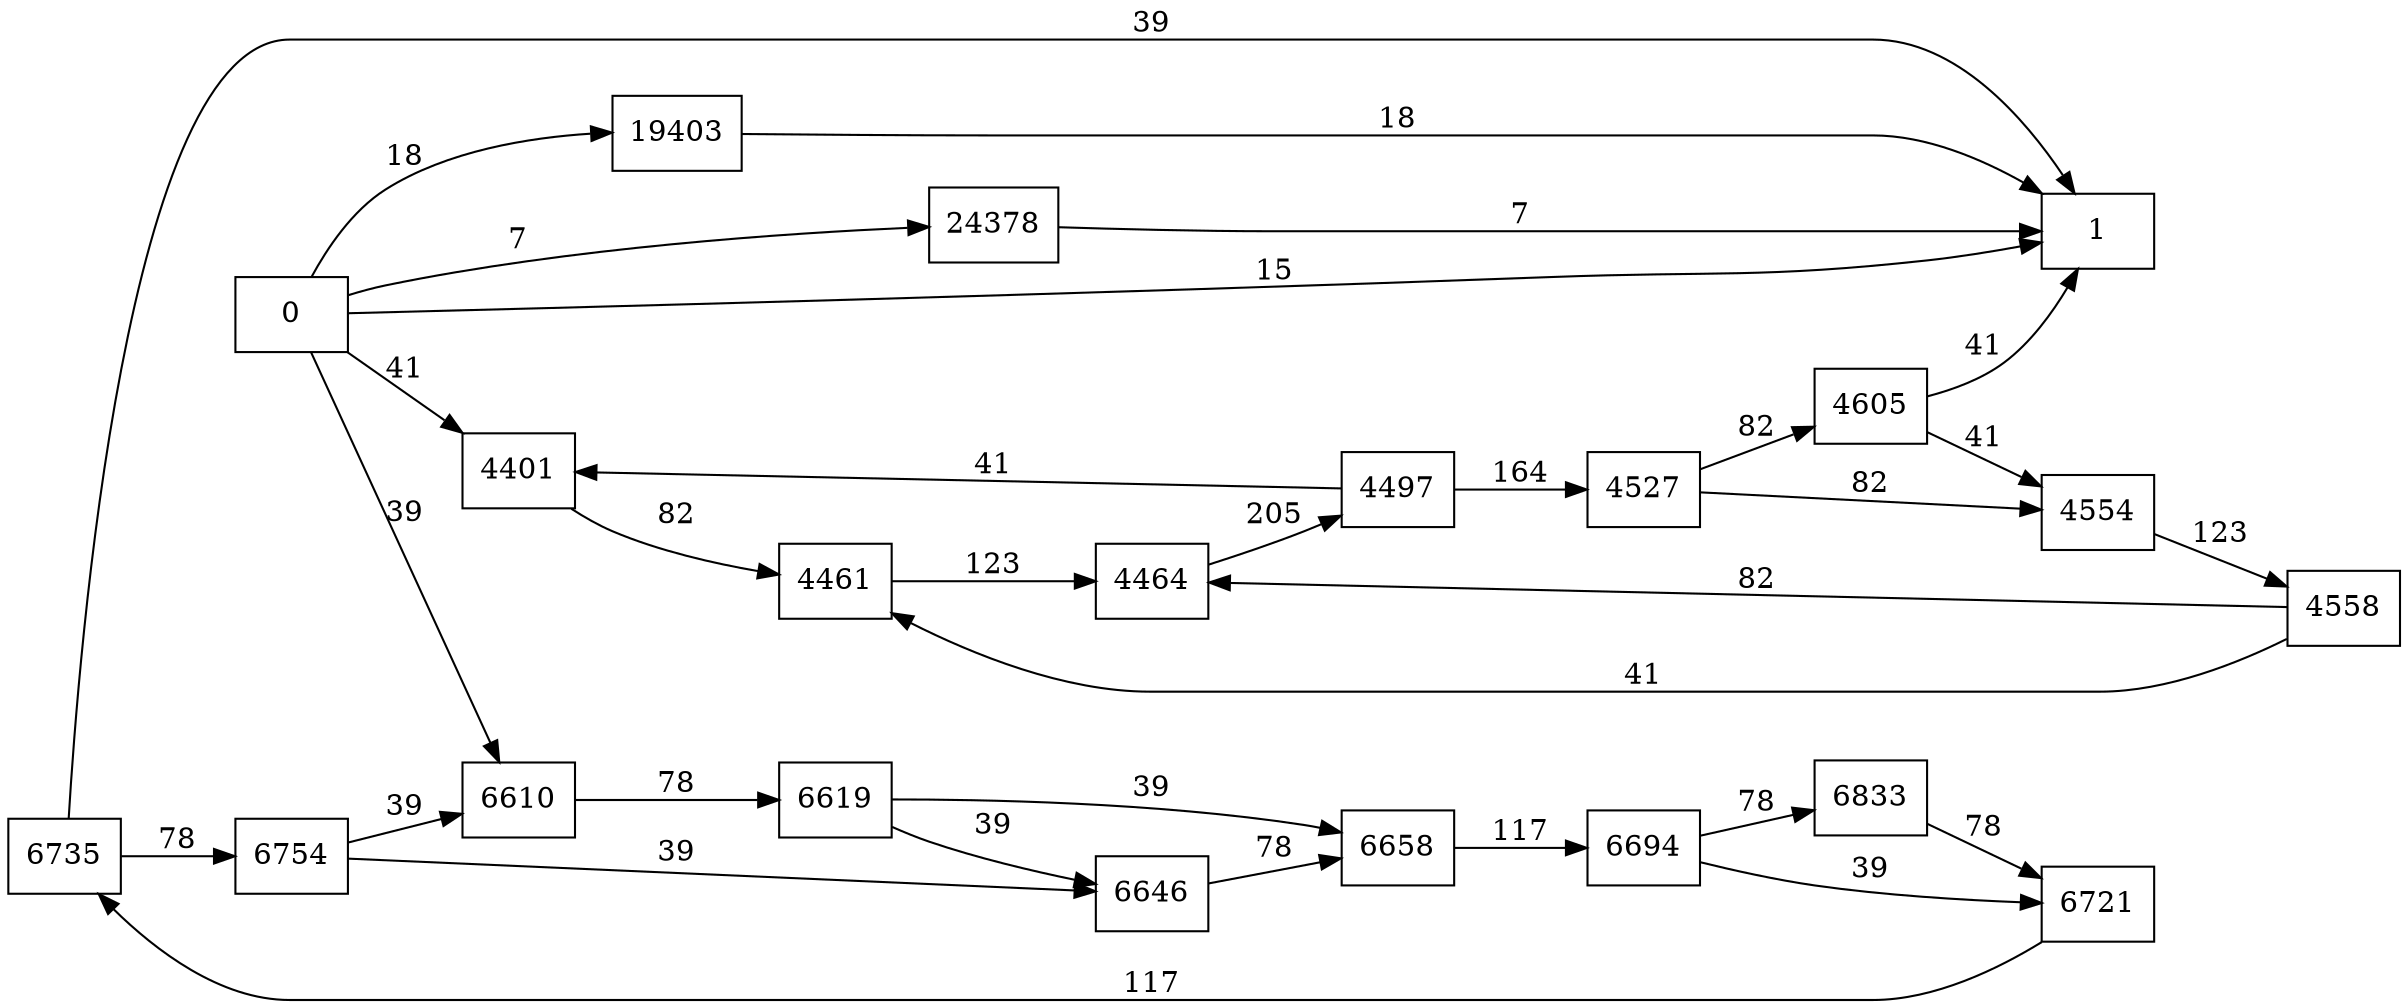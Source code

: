 digraph {
	graph [rankdir=LR]
	node [shape=rectangle]
	4401 -> 4461 [label=82]
	4461 -> 4464 [label=123]
	4464 -> 4497 [label=205]
	4497 -> 4401 [label=41]
	4497 -> 4527 [label=164]
	4527 -> 4554 [label=82]
	4527 -> 4605 [label=82]
	4554 -> 4558 [label=123]
	4558 -> 4464 [label=82]
	4558 -> 4461 [label=41]
	4605 -> 1 [label=41]
	4605 -> 4554 [label=41]
	6610 -> 6619 [label=78]
	6619 -> 6646 [label=39]
	6619 -> 6658 [label=39]
	6646 -> 6658 [label=78]
	6658 -> 6694 [label=117]
	6694 -> 6721 [label=39]
	6694 -> 6833 [label=78]
	6721 -> 6735 [label=117]
	6735 -> 6754 [label=78]
	6735 -> 1 [label=39]
	6754 -> 6646 [label=39]
	6754 -> 6610 [label=39]
	6833 -> 6721 [label=78]
	19403 -> 1 [label=18]
	24378 -> 1 [label=7]
	0 -> 4401 [label=41]
	0 -> 6610 [label=39]
	0 -> 1 [label=15]
	0 -> 19403 [label=18]
	0 -> 24378 [label=7]
}
